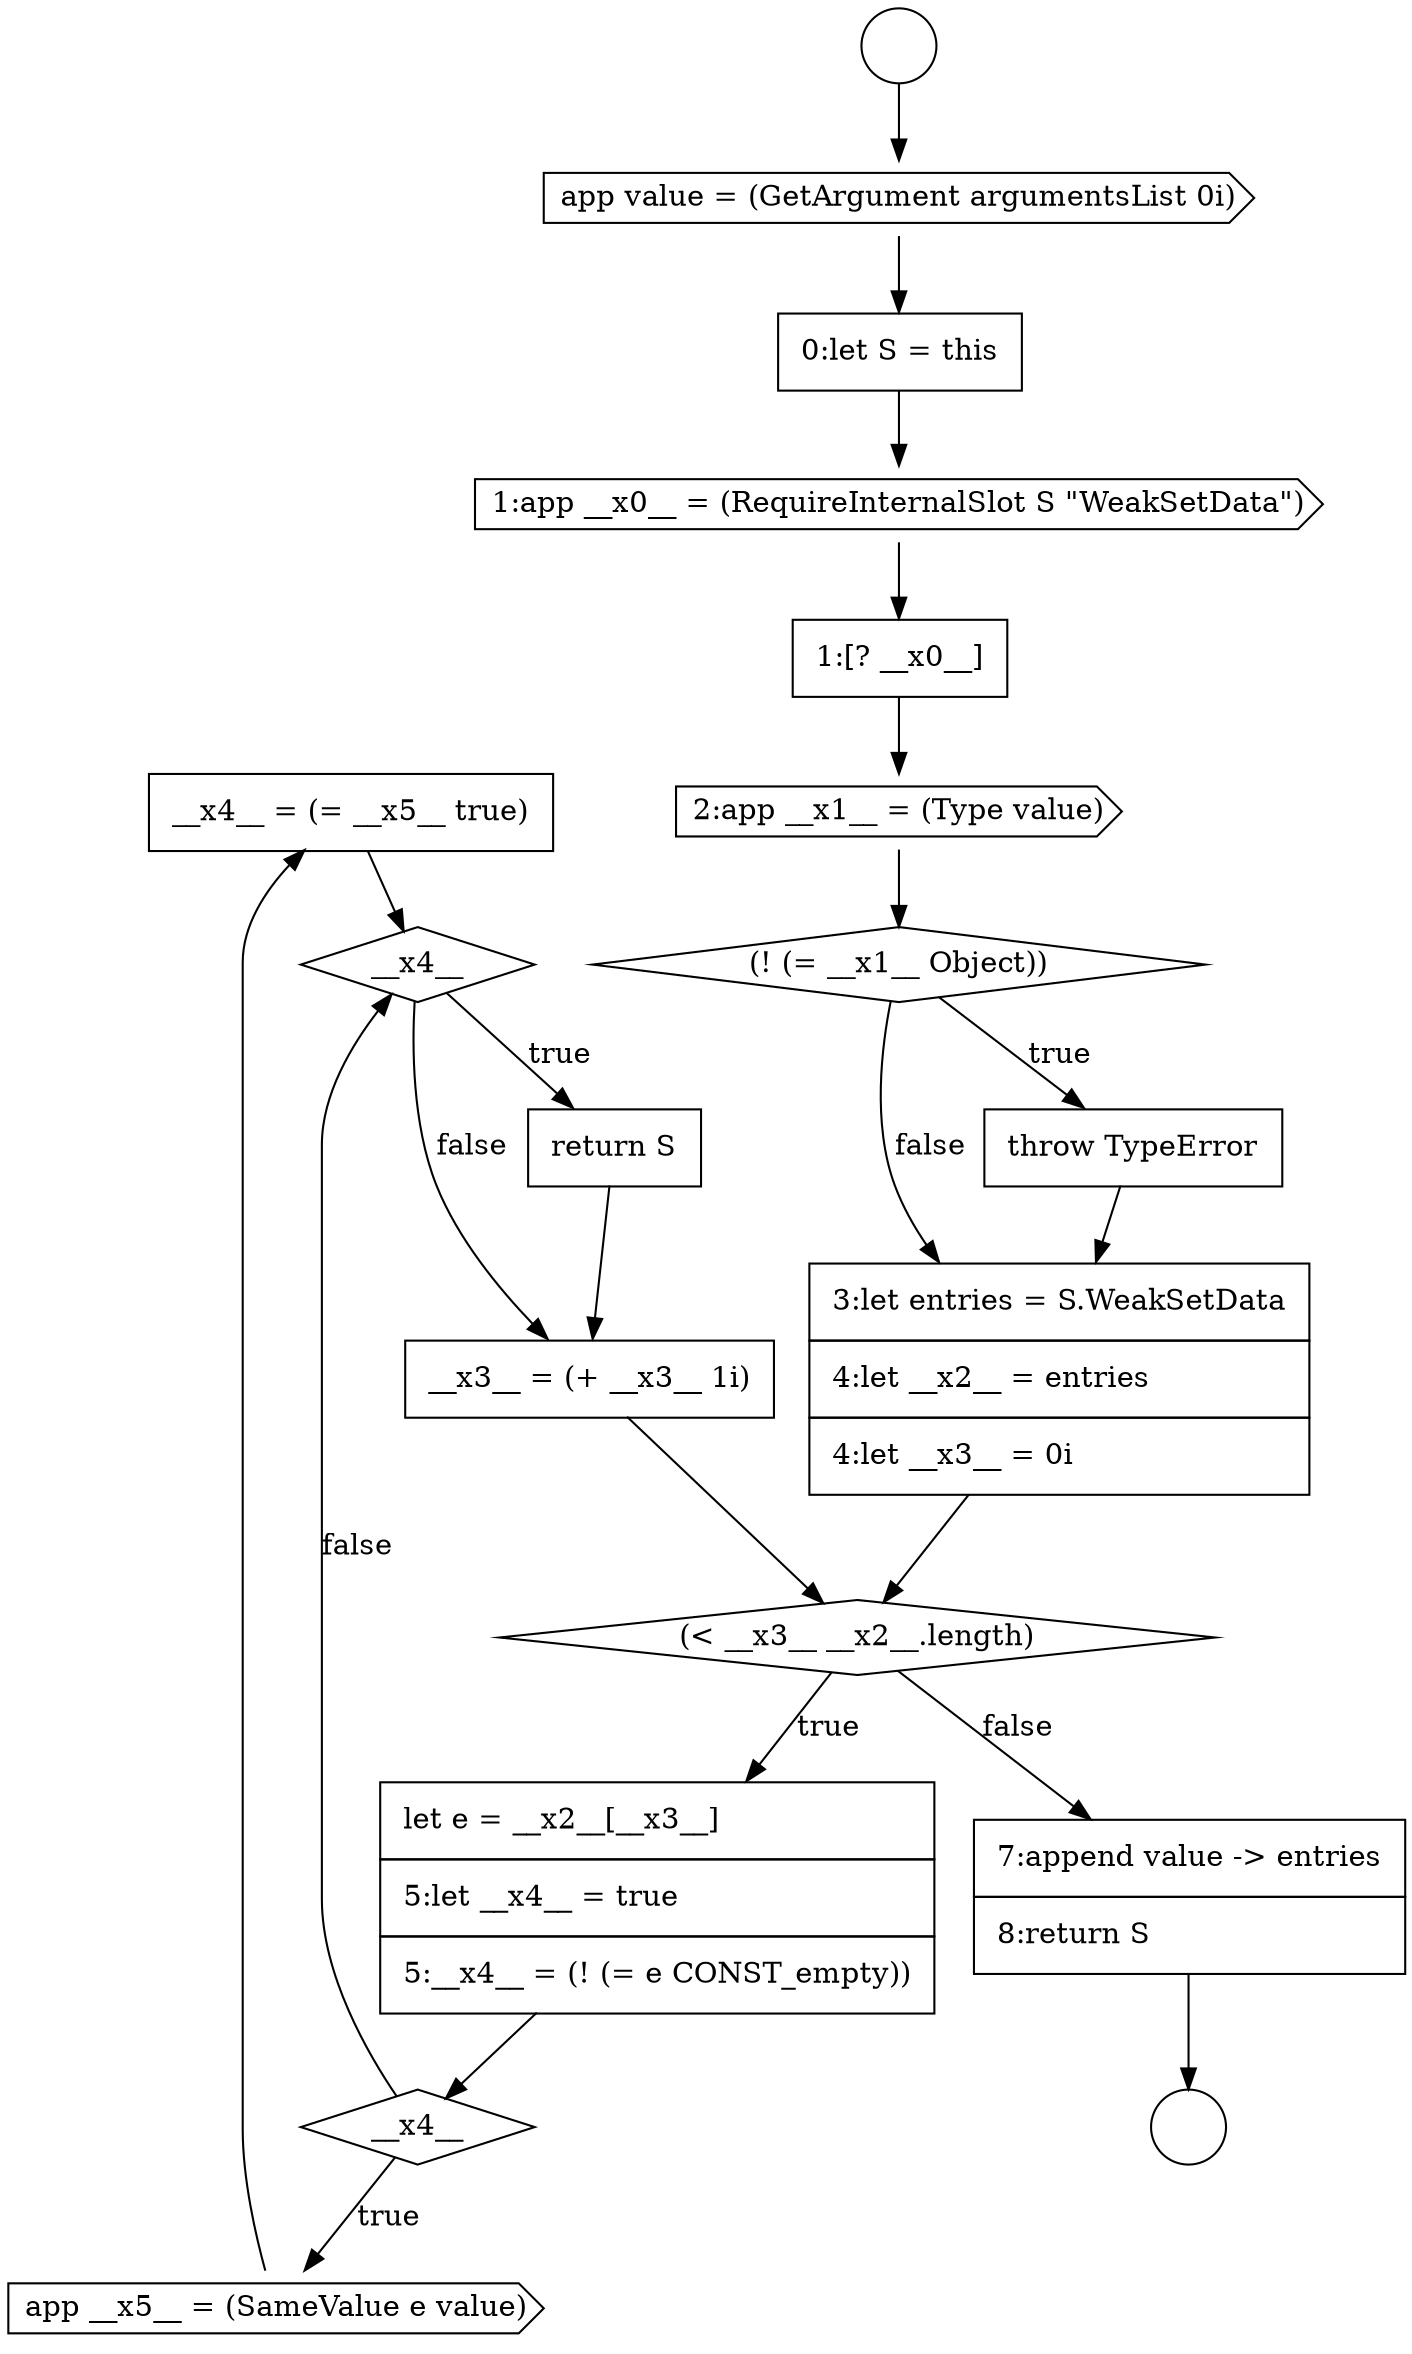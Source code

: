 digraph {
  node17343 [shape=none, margin=0, label=<<font color="black">
    <table border="0" cellborder="1" cellspacing="0" cellpadding="10">
      <tr><td align="left">__x4__ = (= __x5__ true)</td></tr>
    </table>
  </font>> color="black" fillcolor="white" style=filled]
  node17330 [shape=circle label=" " color="black" fillcolor="white" style=filled]
  node17339 [shape=diamond, label=<<font color="black">(&lt; __x3__ __x2__.length)</font>> color="black" fillcolor="white" style=filled]
  node17334 [shape=none, margin=0, label=<<font color="black">
    <table border="0" cellborder="1" cellspacing="0" cellpadding="10">
      <tr><td align="left">1:[? __x0__]</td></tr>
    </table>
  </font>> color="black" fillcolor="white" style=filled]
  node17342 [shape=cds, label=<<font color="black">app __x5__ = (SameValue e value)</font>> color="black" fillcolor="white" style=filled]
  node17331 [shape=cds, label=<<font color="black">app value = (GetArgument argumentsList 0i)</font>> color="black" fillcolor="white" style=filled]
  node17346 [shape=none, margin=0, label=<<font color="black">
    <table border="0" cellborder="1" cellspacing="0" cellpadding="10">
      <tr><td align="left">__x3__ = (+ __x3__ 1i)</td></tr>
    </table>
  </font>> color="black" fillcolor="white" style=filled]
  node17345 [shape=none, margin=0, label=<<font color="black">
    <table border="0" cellborder="1" cellspacing="0" cellpadding="10">
      <tr><td align="left">return S</td></tr>
    </table>
  </font>> color="black" fillcolor="white" style=filled]
  node17335 [shape=cds, label=<<font color="black">2:app __x1__ = (Type value)</font>> color="black" fillcolor="white" style=filled]
  node17338 [shape=none, margin=0, label=<<font color="black">
    <table border="0" cellborder="1" cellspacing="0" cellpadding="10">
      <tr><td align="left">3:let entries = S.WeakSetData</td></tr>
      <tr><td align="left">4:let __x2__ = entries</td></tr>
      <tr><td align="left">4:let __x3__ = 0i</td></tr>
    </table>
  </font>> color="black" fillcolor="white" style=filled]
  node17341 [shape=diamond, label=<<font color="black">__x4__</font>> color="black" fillcolor="white" style=filled]
  node17332 [shape=none, margin=0, label=<<font color="black">
    <table border="0" cellborder="1" cellspacing="0" cellpadding="10">
      <tr><td align="left">0:let S = this</td></tr>
    </table>
  </font>> color="black" fillcolor="white" style=filled]
  node17344 [shape=diamond, label=<<font color="black">__x4__</font>> color="black" fillcolor="white" style=filled]
  node17337 [shape=none, margin=0, label=<<font color="black">
    <table border="0" cellborder="1" cellspacing="0" cellpadding="10">
      <tr><td align="left">throw TypeError</td></tr>
    </table>
  </font>> color="black" fillcolor="white" style=filled]
  node17329 [shape=circle label=" " color="black" fillcolor="white" style=filled]
  node17333 [shape=cds, label=<<font color="black">1:app __x0__ = (RequireInternalSlot S &quot;WeakSetData&quot;)</font>> color="black" fillcolor="white" style=filled]
  node17340 [shape=none, margin=0, label=<<font color="black">
    <table border="0" cellborder="1" cellspacing="0" cellpadding="10">
      <tr><td align="left">let e = __x2__[__x3__]</td></tr>
      <tr><td align="left">5:let __x4__ = true</td></tr>
      <tr><td align="left">5:__x4__ = (! (= e CONST_empty))</td></tr>
    </table>
  </font>> color="black" fillcolor="white" style=filled]
  node17336 [shape=diamond, label=<<font color="black">(! (= __x1__ Object))</font>> color="black" fillcolor="white" style=filled]
  node17347 [shape=none, margin=0, label=<<font color="black">
    <table border="0" cellborder="1" cellspacing="0" cellpadding="10">
      <tr><td align="left">7:append value -&gt; entries</td></tr>
      <tr><td align="left">8:return S</td></tr>
    </table>
  </font>> color="black" fillcolor="white" style=filled]
  node17347 -> node17330 [ color="black"]
  node17345 -> node17346 [ color="black"]
  node17329 -> node17331 [ color="black"]
  node17333 -> node17334 [ color="black"]
  node17335 -> node17336 [ color="black"]
  node17331 -> node17332 [ color="black"]
  node17334 -> node17335 [ color="black"]
  node17336 -> node17337 [label=<<font color="black">true</font>> color="black"]
  node17336 -> node17338 [label=<<font color="black">false</font>> color="black"]
  node17340 -> node17341 [ color="black"]
  node17339 -> node17340 [label=<<font color="black">true</font>> color="black"]
  node17339 -> node17347 [label=<<font color="black">false</font>> color="black"]
  node17344 -> node17345 [label=<<font color="black">true</font>> color="black"]
  node17344 -> node17346 [label=<<font color="black">false</font>> color="black"]
  node17332 -> node17333 [ color="black"]
  node17342 -> node17343 [ color="black"]
  node17346 -> node17339 [ color="black"]
  node17341 -> node17342 [label=<<font color="black">true</font>> color="black"]
  node17341 -> node17344 [label=<<font color="black">false</font>> color="black"]
  node17343 -> node17344 [ color="black"]
  node17338 -> node17339 [ color="black"]
  node17337 -> node17338 [ color="black"]
}
